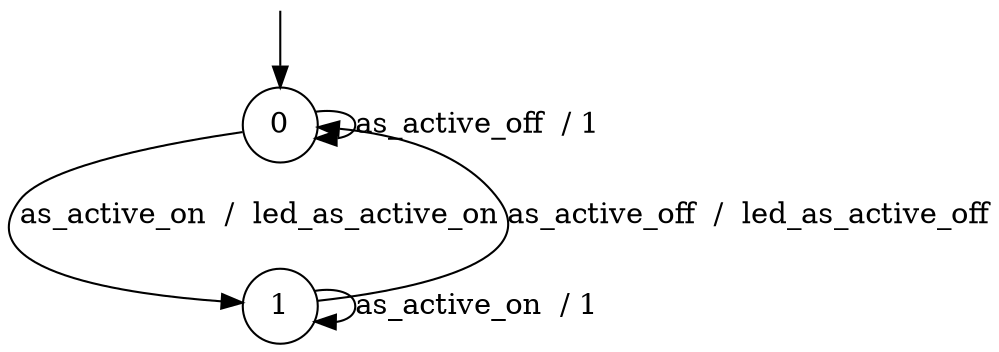digraph g {

	s0 [shape="circle" label="0"];
	s1 [shape="circle" label="1"];
	s0 -> s0 [label="as_active_off  / 1"];
	s0 -> s1 [label="as_active_on  /  led_as_active_on"];
	s1 -> s0 [label="as_active_off  /  led_as_active_off"];
	s1 -> s1 [label="as_active_on  / 1"];

__start0 [label="" shape="none" width="0" height="0"];
__start0 -> s0;

}
